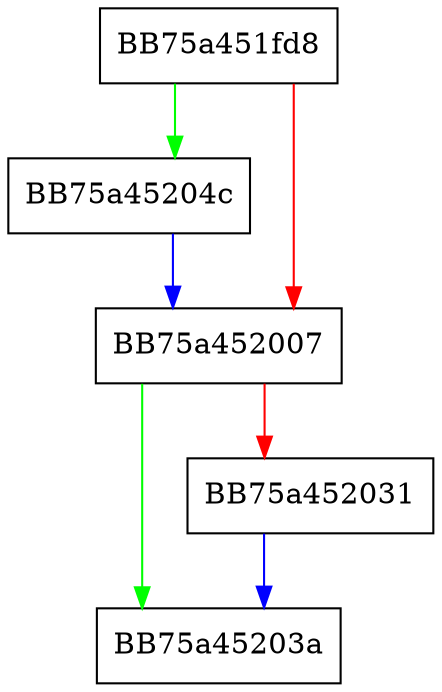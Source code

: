 digraph ReallocXpaths {
  node [shape="box"];
  graph [splines=ortho];
  BB75a451fd8 -> BB75a45204c [color="green"];
  BB75a451fd8 -> BB75a452007 [color="red"];
  BB75a452007 -> BB75a45203a [color="green"];
  BB75a452007 -> BB75a452031 [color="red"];
  BB75a452031 -> BB75a45203a [color="blue"];
  BB75a45204c -> BB75a452007 [color="blue"];
}